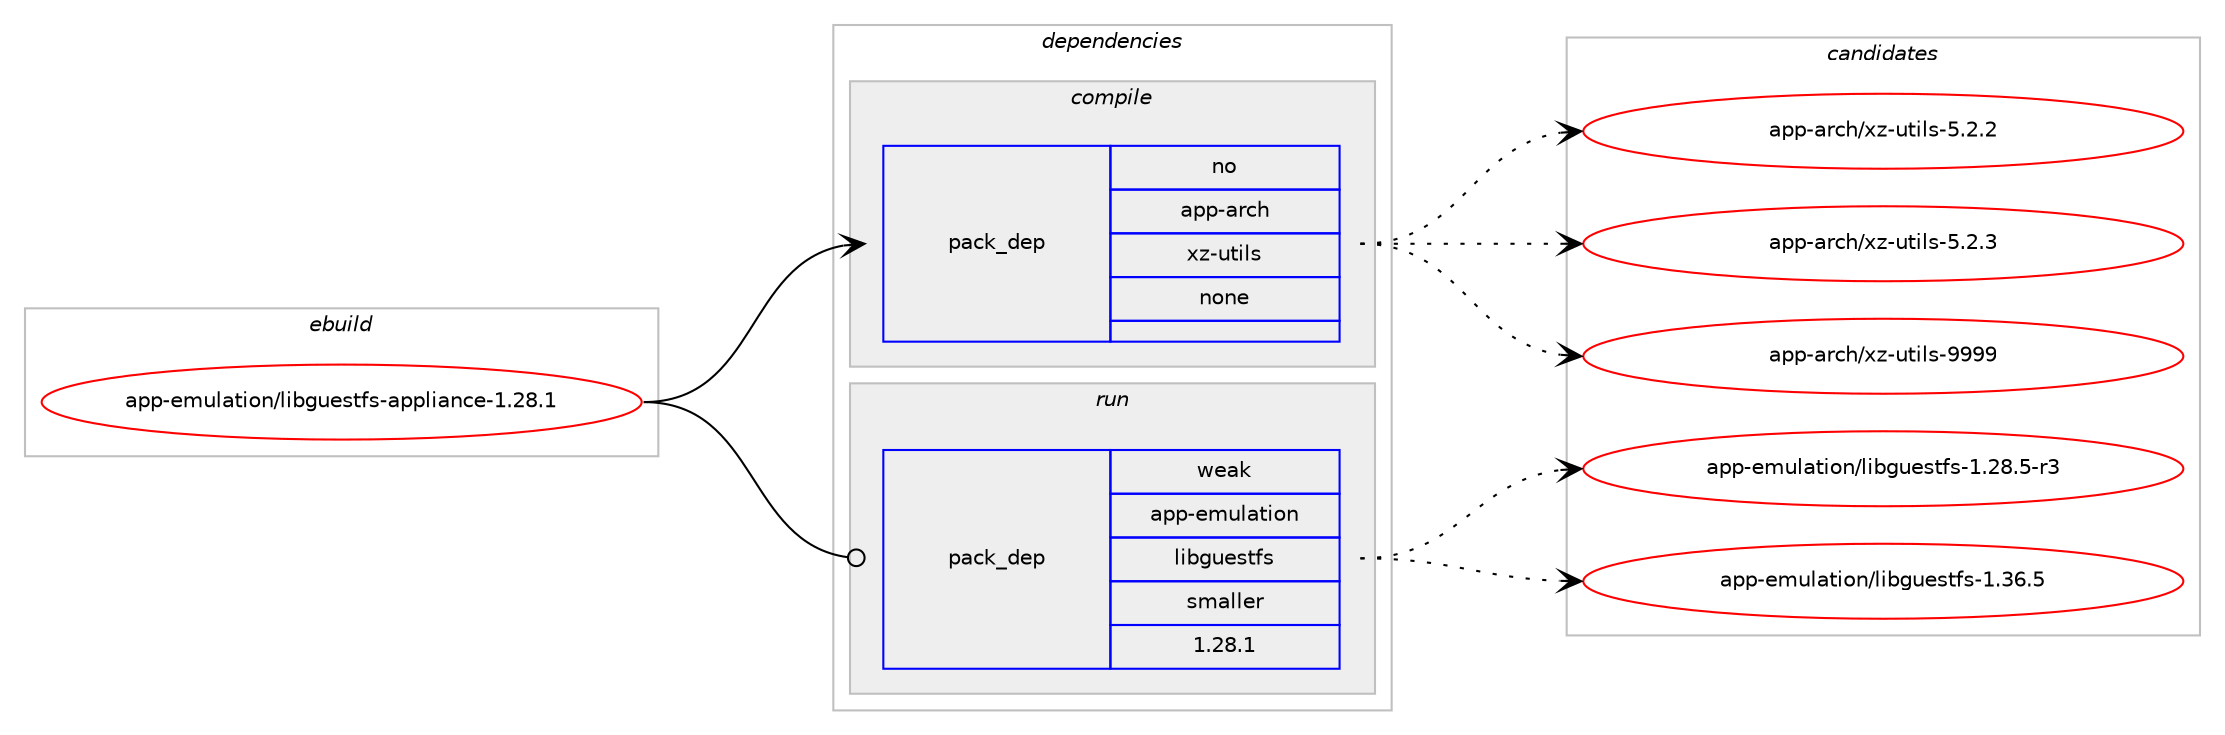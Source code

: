 digraph prolog {

# *************
# Graph options
# *************

newrank=true;
concentrate=true;
compound=true;
graph [rankdir=LR,fontname=Helvetica,fontsize=10,ranksep=1.5];#, ranksep=2.5, nodesep=0.2];
edge  [arrowhead=vee];
node  [fontname=Helvetica,fontsize=10];

# **********
# The ebuild
# **********

subgraph cluster_leftcol {
color=gray;
rank=same;
label=<<i>ebuild</i>>;
id [label="app-emulation/libguestfs-appliance-1.28.1", color=red, width=4, href="../app-emulation/libguestfs-appliance-1.28.1.svg"];
}

# ****************
# The dependencies
# ****************

subgraph cluster_midcol {
color=gray;
label=<<i>dependencies</i>>;
subgraph cluster_compile {
fillcolor="#eeeeee";
style=filled;
label=<<i>compile</i>>;
subgraph pack16788 {
dependency22634 [label=<<TABLE BORDER="0" CELLBORDER="1" CELLSPACING="0" CELLPADDING="4" WIDTH="220"><TR><TD ROWSPAN="6" CELLPADDING="30">pack_dep</TD></TR><TR><TD WIDTH="110">no</TD></TR><TR><TD>app-arch</TD></TR><TR><TD>xz-utils</TD></TR><TR><TD>none</TD></TR><TR><TD></TD></TR></TABLE>>, shape=none, color=blue];
}
id:e -> dependency22634:w [weight=20,style="solid",arrowhead="vee"];
}
subgraph cluster_compileandrun {
fillcolor="#eeeeee";
style=filled;
label=<<i>compile and run</i>>;
}
subgraph cluster_run {
fillcolor="#eeeeee";
style=filled;
label=<<i>run</i>>;
subgraph pack16789 {
dependency22635 [label=<<TABLE BORDER="0" CELLBORDER="1" CELLSPACING="0" CELLPADDING="4" WIDTH="220"><TR><TD ROWSPAN="6" CELLPADDING="30">pack_dep</TD></TR><TR><TD WIDTH="110">weak</TD></TR><TR><TD>app-emulation</TD></TR><TR><TD>libguestfs</TD></TR><TR><TD>smaller</TD></TR><TR><TD>1.28.1</TD></TR></TABLE>>, shape=none, color=blue];
}
id:e -> dependency22635:w [weight=20,style="solid",arrowhead="odot"];
}
}

# **************
# The candidates
# **************

subgraph cluster_choices {
rank=same;
color=gray;
label=<<i>candidates</i>>;

subgraph choice16788 {
color=black;
nodesep=1;
choice971121124597114991044712012245117116105108115455346504650 [label="app-arch/xz-utils-5.2.2", color=red, width=4,href="../app-arch/xz-utils-5.2.2.svg"];
choice971121124597114991044712012245117116105108115455346504651 [label="app-arch/xz-utils-5.2.3", color=red, width=4,href="../app-arch/xz-utils-5.2.3.svg"];
choice9711211245971149910447120122451171161051081154557575757 [label="app-arch/xz-utils-9999", color=red, width=4,href="../app-arch/xz-utils-9999.svg"];
dependency22634:e -> choice971121124597114991044712012245117116105108115455346504650:w [style=dotted,weight="100"];
dependency22634:e -> choice971121124597114991044712012245117116105108115455346504651:w [style=dotted,weight="100"];
dependency22634:e -> choice9711211245971149910447120122451171161051081154557575757:w [style=dotted,weight="100"];
}
subgraph choice16789 {
color=black;
nodesep=1;
choice9711211245101109117108971161051111104710810598103117101115116102115454946505646534511451 [label="app-emulation/libguestfs-1.28.5-r3", color=red, width=4,href="../app-emulation/libguestfs-1.28.5-r3.svg"];
choice971121124510110911710897116105111110471081059810311710111511610211545494651544653 [label="app-emulation/libguestfs-1.36.5", color=red, width=4,href="../app-emulation/libguestfs-1.36.5.svg"];
dependency22635:e -> choice9711211245101109117108971161051111104710810598103117101115116102115454946505646534511451:w [style=dotted,weight="100"];
dependency22635:e -> choice971121124510110911710897116105111110471081059810311710111511610211545494651544653:w [style=dotted,weight="100"];
}
}

}
